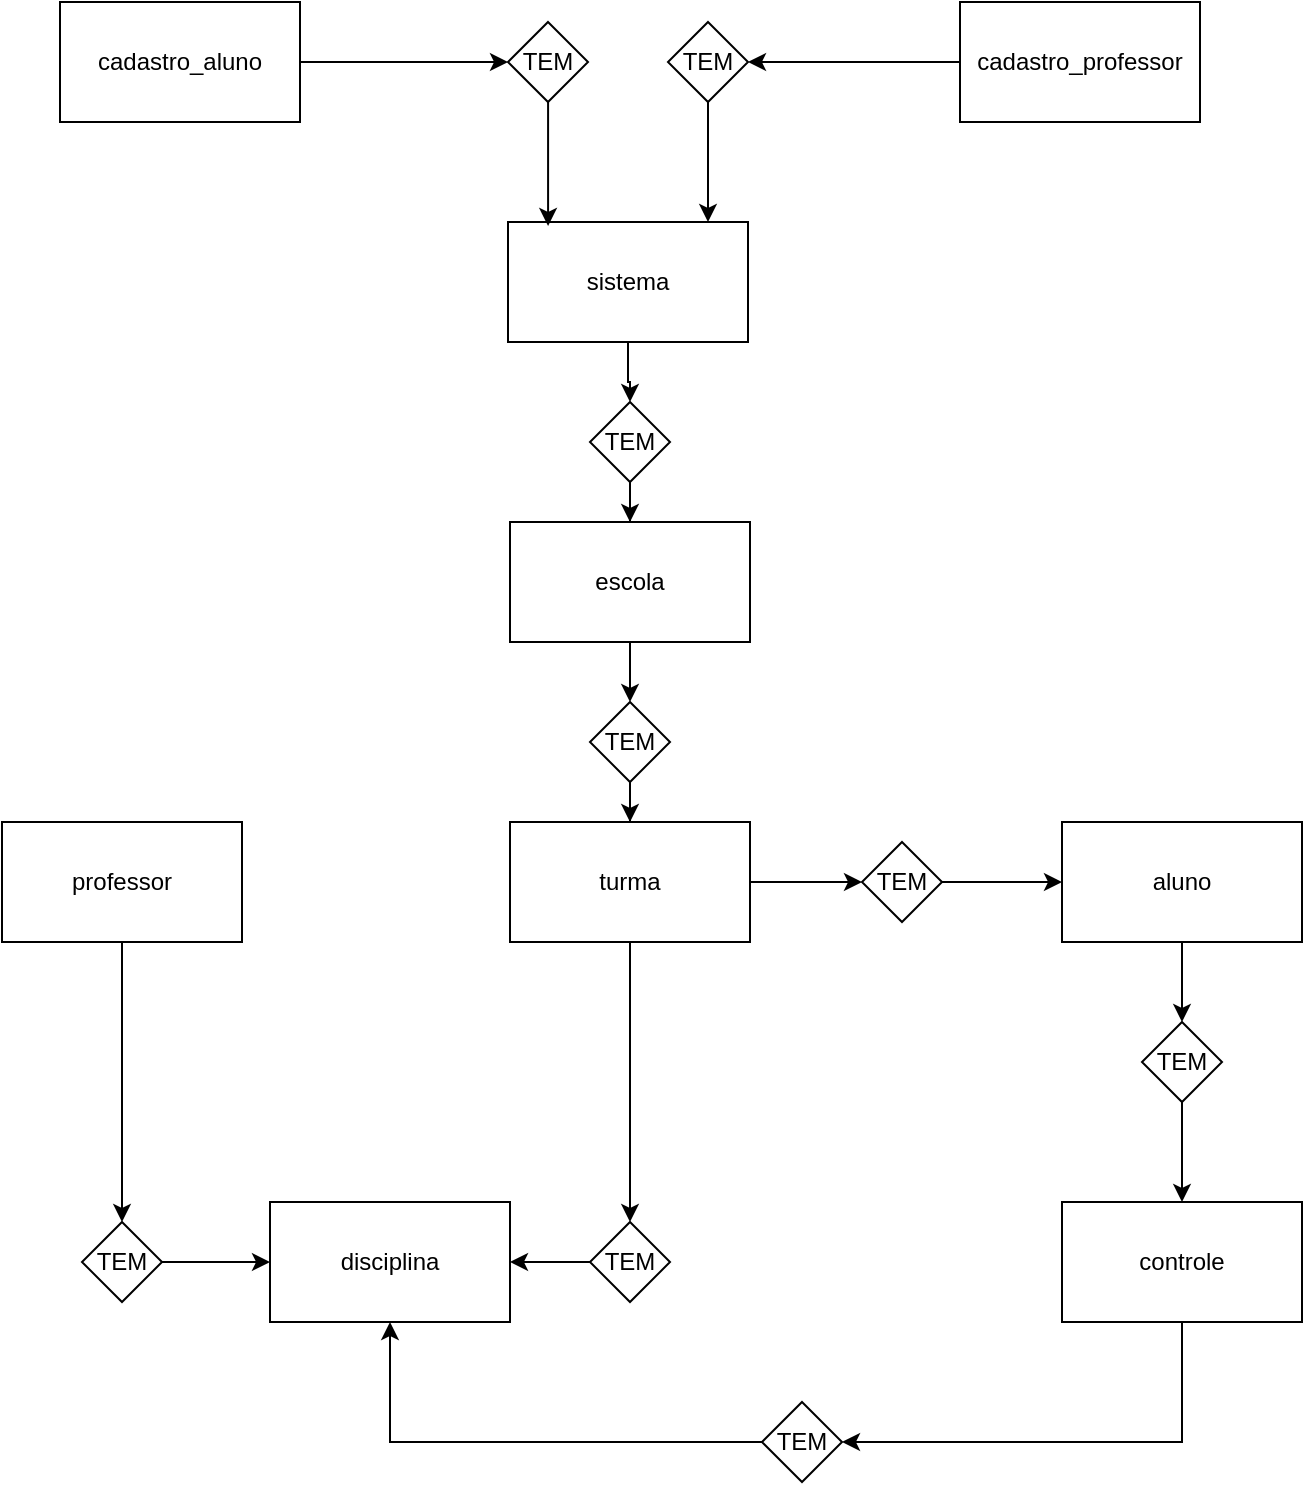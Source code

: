 <mxfile version="20.2.0" type="device"><diagram id="TPey-dYhH8IV7CTH3zRR" name="Página-1"><mxGraphModel dx="1102" dy="614" grid="1" gridSize="10" guides="1" tooltips="1" connect="1" arrows="1" fold="1" page="1" pageScale="1" pageWidth="827" pageHeight="1169" math="0" shadow="0"><root><mxCell id="0"/><mxCell id="1" parent="0"/><mxCell id="Si7Ckh266hrv4QEjMkoR-37" style="edgeStyle=orthogonalEdgeStyle;rounded=0;orthogonalLoop=1;jettySize=auto;html=1;" parent="1" source="Si7Ckh266hrv4QEjMkoR-3" target="Si7Ckh266hrv4QEjMkoR-23" edge="1"><mxGeometry relative="1" as="geometry"/></mxCell><mxCell id="Si7Ckh266hrv4QEjMkoR-3" value="sistema" style="rounded=0;whiteSpace=wrap;html=1;" parent="1" vertex="1"><mxGeometry x="353" y="150" width="120" height="60" as="geometry"/></mxCell><mxCell id="Si7Ckh266hrv4QEjMkoR-40" style="edgeStyle=orthogonalEdgeStyle;rounded=0;orthogonalLoop=1;jettySize=auto;html=1;" parent="1" source="Si7Ckh266hrv4QEjMkoR-4" target="Si7Ckh266hrv4QEjMkoR-39" edge="1"><mxGeometry relative="1" as="geometry"/></mxCell><mxCell id="Si7Ckh266hrv4QEjMkoR-4" value="escola" style="rounded=0;whiteSpace=wrap;html=1;" parent="1" vertex="1"><mxGeometry x="354" y="300" width="120" height="60" as="geometry"/></mxCell><mxCell id="Si7Ckh266hrv4QEjMkoR-28" style="edgeStyle=orthogonalEdgeStyle;rounded=0;orthogonalLoop=1;jettySize=auto;html=1;" parent="1" source="Si7Ckh266hrv4QEjMkoR-5" target="Si7Ckh266hrv4QEjMkoR-25" edge="1"><mxGeometry relative="1" as="geometry"/></mxCell><mxCell id="Si7Ckh266hrv4QEjMkoR-5" value="cadastro_professor" style="rounded=0;whiteSpace=wrap;html=1;" parent="1" vertex="1"><mxGeometry x="579" y="40" width="120" height="60" as="geometry"/></mxCell><mxCell id="Si7Ckh266hrv4QEjMkoR-31" style="edgeStyle=orthogonalEdgeStyle;rounded=0;orthogonalLoop=1;jettySize=auto;html=1;entryX=0;entryY=0.5;entryDx=0;entryDy=0;" parent="1" source="Si7Ckh266hrv4QEjMkoR-6" target="Si7Ckh266hrv4QEjMkoR-24" edge="1"><mxGeometry relative="1" as="geometry"/></mxCell><mxCell id="Si7Ckh266hrv4QEjMkoR-6" value="cadastro_aluno" style="rounded=0;whiteSpace=wrap;html=1;" parent="1" vertex="1"><mxGeometry x="129" y="40" width="120" height="60" as="geometry"/></mxCell><mxCell id="Si7Ckh266hrv4QEjMkoR-44" style="edgeStyle=orthogonalEdgeStyle;rounded=0;orthogonalLoop=1;jettySize=auto;html=1;entryX=0.5;entryY=0;entryDx=0;entryDy=0;" parent="1" source="Si7Ckh266hrv4QEjMkoR-7" target="Si7Ckh266hrv4QEjMkoR-42" edge="1"><mxGeometry relative="1" as="geometry"/></mxCell><mxCell id="Si7Ckh266hrv4QEjMkoR-50" style="edgeStyle=orthogonalEdgeStyle;rounded=0;orthogonalLoop=1;jettySize=auto;html=1;entryX=0;entryY=0.5;entryDx=0;entryDy=0;" parent="1" source="Si7Ckh266hrv4QEjMkoR-7" target="Si7Ckh266hrv4QEjMkoR-49" edge="1"><mxGeometry relative="1" as="geometry"/></mxCell><mxCell id="Si7Ckh266hrv4QEjMkoR-7" value="turma" style="rounded=0;whiteSpace=wrap;html=1;" parent="1" vertex="1"><mxGeometry x="354" y="450" width="120" height="60" as="geometry"/></mxCell><mxCell id="Si7Ckh266hrv4QEjMkoR-47" style="edgeStyle=orthogonalEdgeStyle;rounded=0;orthogonalLoop=1;jettySize=auto;html=1;" parent="1" source="Si7Ckh266hrv4QEjMkoR-8" target="Si7Ckh266hrv4QEjMkoR-46" edge="1"><mxGeometry relative="1" as="geometry"/></mxCell><mxCell id="Si7Ckh266hrv4QEjMkoR-8" value="professor" style="rounded=0;whiteSpace=wrap;html=1;" parent="1" vertex="1"><mxGeometry x="100" y="450" width="120" height="60" as="geometry"/></mxCell><mxCell id="Si7Ckh266hrv4QEjMkoR-54" style="edgeStyle=orthogonalEdgeStyle;rounded=0;orthogonalLoop=1;jettySize=auto;html=1;entryX=0.5;entryY=0;entryDx=0;entryDy=0;" parent="1" source="Si7Ckh266hrv4QEjMkoR-9" target="Si7Ckh266hrv4QEjMkoR-52" edge="1"><mxGeometry relative="1" as="geometry"/></mxCell><mxCell id="Si7Ckh266hrv4QEjMkoR-9" value="aluno" style="rounded=0;whiteSpace=wrap;html=1;" parent="1" vertex="1"><mxGeometry x="630" y="450" width="120" height="60" as="geometry"/></mxCell><mxCell id="Si7Ckh266hrv4QEjMkoR-10" value="disciplina" style="rounded=0;whiteSpace=wrap;html=1;" parent="1" vertex="1"><mxGeometry x="234" y="640" width="120" height="60" as="geometry"/></mxCell><mxCell id="Si7Ckh266hrv4QEjMkoR-18" style="edgeStyle=orthogonalEdgeStyle;rounded=0;orthogonalLoop=1;jettySize=auto;html=1;entryX=0.5;entryY=1;entryDx=0;entryDy=0;startArrow=none;" parent="1" source="Si7Ckh266hrv4QEjMkoR-22" target="Si7Ckh266hrv4QEjMkoR-10" edge="1"><mxGeometry relative="1" as="geometry"><Array as="points"/></mxGeometry></mxCell><mxCell id="Si7Ckh266hrv4QEjMkoR-57" style="edgeStyle=orthogonalEdgeStyle;rounded=0;orthogonalLoop=1;jettySize=auto;html=1;entryX=1;entryY=0.5;entryDx=0;entryDy=0;" parent="1" source="Si7Ckh266hrv4QEjMkoR-11" target="Si7Ckh266hrv4QEjMkoR-22" edge="1"><mxGeometry relative="1" as="geometry"><Array as="points"><mxPoint x="690" y="760"/></Array></mxGeometry></mxCell><mxCell id="Si7Ckh266hrv4QEjMkoR-11" value="controle" style="rounded=0;whiteSpace=wrap;html=1;" parent="1" vertex="1"><mxGeometry x="630" y="640" width="120" height="60" as="geometry"/></mxCell><mxCell id="Si7Ckh266hrv4QEjMkoR-38" style="edgeStyle=orthogonalEdgeStyle;rounded=0;orthogonalLoop=1;jettySize=auto;html=1;" parent="1" source="Si7Ckh266hrv4QEjMkoR-23" target="Si7Ckh266hrv4QEjMkoR-4" edge="1"><mxGeometry relative="1" as="geometry"/></mxCell><mxCell id="Si7Ckh266hrv4QEjMkoR-23" value="TEM" style="rhombus;whiteSpace=wrap;html=1;" parent="1" vertex="1"><mxGeometry x="394" y="240" width="40" height="40" as="geometry"/></mxCell><mxCell id="Si7Ckh266hrv4QEjMkoR-32" style="edgeStyle=orthogonalEdgeStyle;rounded=0;orthogonalLoop=1;jettySize=auto;html=1;entryX=0.167;entryY=0.033;entryDx=0;entryDy=0;entryPerimeter=0;" parent="1" source="Si7Ckh266hrv4QEjMkoR-24" target="Si7Ckh266hrv4QEjMkoR-3" edge="1"><mxGeometry relative="1" as="geometry"/></mxCell><mxCell id="Si7Ckh266hrv4QEjMkoR-24" value="TEM" style="rhombus;whiteSpace=wrap;html=1;" parent="1" vertex="1"><mxGeometry x="353" y="50" width="40" height="40" as="geometry"/></mxCell><mxCell id="Si7Ckh266hrv4QEjMkoR-30" style="edgeStyle=orthogonalEdgeStyle;rounded=0;orthogonalLoop=1;jettySize=auto;html=1;" parent="1" source="Si7Ckh266hrv4QEjMkoR-25" edge="1"><mxGeometry relative="1" as="geometry"><mxPoint x="453" y="150" as="targetPoint"/></mxGeometry></mxCell><mxCell id="Si7Ckh266hrv4QEjMkoR-25" value="TEM" style="rhombus;whiteSpace=wrap;html=1;" parent="1" vertex="1"><mxGeometry x="433" y="50" width="40" height="40" as="geometry"/></mxCell><mxCell id="Si7Ckh266hrv4QEjMkoR-41" style="edgeStyle=orthogonalEdgeStyle;rounded=0;orthogonalLoop=1;jettySize=auto;html=1;" parent="1" source="Si7Ckh266hrv4QEjMkoR-39" target="Si7Ckh266hrv4QEjMkoR-7" edge="1"><mxGeometry relative="1" as="geometry"/></mxCell><mxCell id="Si7Ckh266hrv4QEjMkoR-39" value="TEM" style="rhombus;whiteSpace=wrap;html=1;" parent="1" vertex="1"><mxGeometry x="394" y="390" width="40" height="40" as="geometry"/></mxCell><mxCell id="Si7Ckh266hrv4QEjMkoR-45" style="edgeStyle=orthogonalEdgeStyle;rounded=0;orthogonalLoop=1;jettySize=auto;html=1;" parent="1" source="Si7Ckh266hrv4QEjMkoR-42" target="Si7Ckh266hrv4QEjMkoR-10" edge="1"><mxGeometry relative="1" as="geometry"/></mxCell><mxCell id="Si7Ckh266hrv4QEjMkoR-42" value="TEM" style="rhombus;whiteSpace=wrap;html=1;" parent="1" vertex="1"><mxGeometry x="394" y="650" width="40" height="40" as="geometry"/></mxCell><mxCell id="Si7Ckh266hrv4QEjMkoR-48" style="edgeStyle=orthogonalEdgeStyle;rounded=0;orthogonalLoop=1;jettySize=auto;html=1;" parent="1" source="Si7Ckh266hrv4QEjMkoR-46" target="Si7Ckh266hrv4QEjMkoR-10" edge="1"><mxGeometry relative="1" as="geometry"/></mxCell><mxCell id="Si7Ckh266hrv4QEjMkoR-46" value="TEM" style="rhombus;whiteSpace=wrap;html=1;" parent="1" vertex="1"><mxGeometry x="140" y="650" width="40" height="40" as="geometry"/></mxCell><mxCell id="Si7Ckh266hrv4QEjMkoR-51" style="edgeStyle=orthogonalEdgeStyle;rounded=0;orthogonalLoop=1;jettySize=auto;html=1;entryX=0;entryY=0.5;entryDx=0;entryDy=0;" parent="1" source="Si7Ckh266hrv4QEjMkoR-49" target="Si7Ckh266hrv4QEjMkoR-9" edge="1"><mxGeometry relative="1" as="geometry"/></mxCell><mxCell id="Si7Ckh266hrv4QEjMkoR-49" value="TEM" style="rhombus;whiteSpace=wrap;html=1;" parent="1" vertex="1"><mxGeometry x="530" y="460" width="40" height="40" as="geometry"/></mxCell><mxCell id="Si7Ckh266hrv4QEjMkoR-55" style="edgeStyle=orthogonalEdgeStyle;rounded=0;orthogonalLoop=1;jettySize=auto;html=1;" parent="1" source="Si7Ckh266hrv4QEjMkoR-52" target="Si7Ckh266hrv4QEjMkoR-11" edge="1"><mxGeometry relative="1" as="geometry"/></mxCell><mxCell id="Si7Ckh266hrv4QEjMkoR-52" value="TEM" style="rhombus;whiteSpace=wrap;html=1;" parent="1" vertex="1"><mxGeometry x="670" y="550" width="40" height="40" as="geometry"/></mxCell><mxCell id="Si7Ckh266hrv4QEjMkoR-22" value="TEM" style="rhombus;whiteSpace=wrap;html=1;" parent="1" vertex="1"><mxGeometry x="480" y="740" width="40" height="40" as="geometry"/></mxCell></root></mxGraphModel></diagram></mxfile>